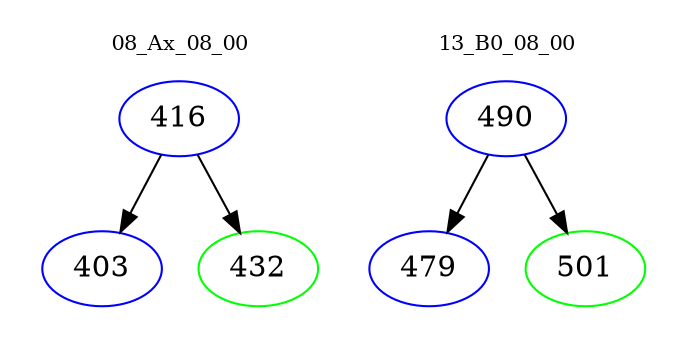 digraph{
subgraph cluster_0 {
color = white
label = "08_Ax_08_00";
fontsize=10;
T0_416 [label="416", color="blue"]
T0_416 -> T0_403 [color="black"]
T0_403 [label="403", color="blue"]
T0_416 -> T0_432 [color="black"]
T0_432 [label="432", color="green"]
}
subgraph cluster_1 {
color = white
label = "13_B0_08_00";
fontsize=10;
T1_490 [label="490", color="blue"]
T1_490 -> T1_479 [color="black"]
T1_479 [label="479", color="blue"]
T1_490 -> T1_501 [color="black"]
T1_501 [label="501", color="green"]
}
}
